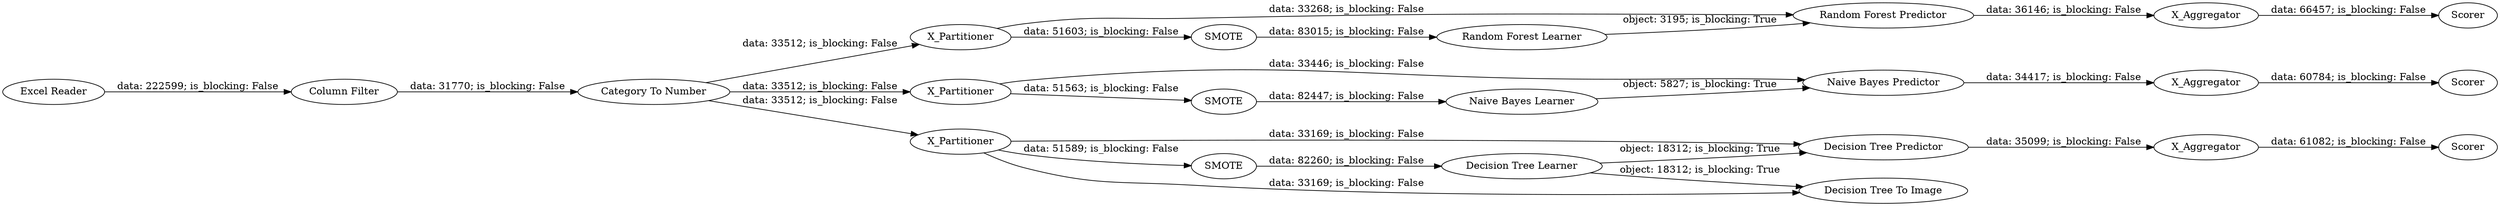 digraph {
	"6746130857513949095_4" [label="Decision Tree Predictor"]
	"6746130857513949095_33" [label=X_Partitioner]
	"6746130857513949095_9" [label=Scorer]
	"6746130857513949095_31" [label="Decision Tree To Image"]
	"6746130857513949095_8" [label=X_Aggregator]
	"6746130857513949095_5" [label="Decision Tree Learner"]
	"6746130857513949095_28" [label=Scorer]
	"6746130857513949095_36" [label=X_Aggregator]
	"6746130857513949095_30" [label=SMOTE]
	"6746130857513949095_38" [label="Random Forest Predictor"]
	"6746130857513949095_29" [label=SMOTE]
	"6746130857513949095_25" [label="Naive Bayes Learner"]
	"6746130857513949095_27" [label=X_Aggregator]
	"6746130857513949095_26" [label=X_Partitioner]
	"6746130857513949095_1" [label="Excel Reader"]
	"6746130857513949095_2" [label="Column Filter"]
	"6746130857513949095_32" [label=SMOTE]
	"6746130857513949095_12" [label=X_Partitioner]
	"6746130857513949095_24" [label="Naive Bayes Predictor"]
	"6746130857513949095_37" [label=Scorer]
	"6746130857513949095_34" [label="Random Forest Learner"]
	"6746130857513949095_10" [label="Category To Number"]
	"6746130857513949095_4" -> "6746130857513949095_8" [label="data: 35099; is_blocking: False"]
	"6746130857513949095_10" -> "6746130857513949095_26" [label="data: 33512; is_blocking: False"]
	"6746130857513949095_32" -> "6746130857513949095_25" [label="data: 82447; is_blocking: False"]
	"6746130857513949095_10" -> "6746130857513949095_33" [label="data: 33512; is_blocking: False"]
	"6746130857513949095_26" -> "6746130857513949095_24" [label="data: 33446; is_blocking: False"]
	"6746130857513949095_27" -> "6746130857513949095_28" [label="data: 60784; is_blocking: False"]
	"6746130857513949095_10" -> "6746130857513949095_12" [label="data: 33512; is_blocking: False"]
	"6746130857513949095_33" -> "6746130857513949095_30" [label="data: 51603; is_blocking: False"]
	"6746130857513949095_12" -> "6746130857513949095_29" [label="data: 51589; is_blocking: False"]
	"6746130857513949095_12" -> "6746130857513949095_31" [label="data: 33169; is_blocking: False"]
	"6746130857513949095_5" -> "6746130857513949095_31" [label="object: 18312; is_blocking: True"]
	"6746130857513949095_1" -> "6746130857513949095_2" [label="data: 222599; is_blocking: False"]
	"6746130857513949095_38" -> "6746130857513949095_36" [label="data: 36146; is_blocking: False"]
	"6746130857513949095_33" -> "6746130857513949095_38" [label="data: 33268; is_blocking: False"]
	"6746130857513949095_29" -> "6746130857513949095_5" [label="data: 82260; is_blocking: False"]
	"6746130857513949095_36" -> "6746130857513949095_37" [label="data: 66457; is_blocking: False"]
	"6746130857513949095_34" -> "6746130857513949095_38" [label="object: 3195; is_blocking: True"]
	"6746130857513949095_8" -> "6746130857513949095_9" [label="data: 61082; is_blocking: False"]
	"6746130857513949095_26" -> "6746130857513949095_32" [label="data: 51563; is_blocking: False"]
	"6746130857513949095_30" -> "6746130857513949095_34" [label="data: 83015; is_blocking: False"]
	"6746130857513949095_25" -> "6746130857513949095_24" [label="object: 5827; is_blocking: True"]
	"6746130857513949095_12" -> "6746130857513949095_4" [label="data: 33169; is_blocking: False"]
	"6746130857513949095_5" -> "6746130857513949095_4" [label="object: 18312; is_blocking: True"]
	"6746130857513949095_2" -> "6746130857513949095_10" [label="data: 31770; is_blocking: False"]
	"6746130857513949095_24" -> "6746130857513949095_27" [label="data: 34417; is_blocking: False"]
	rankdir=LR
}
